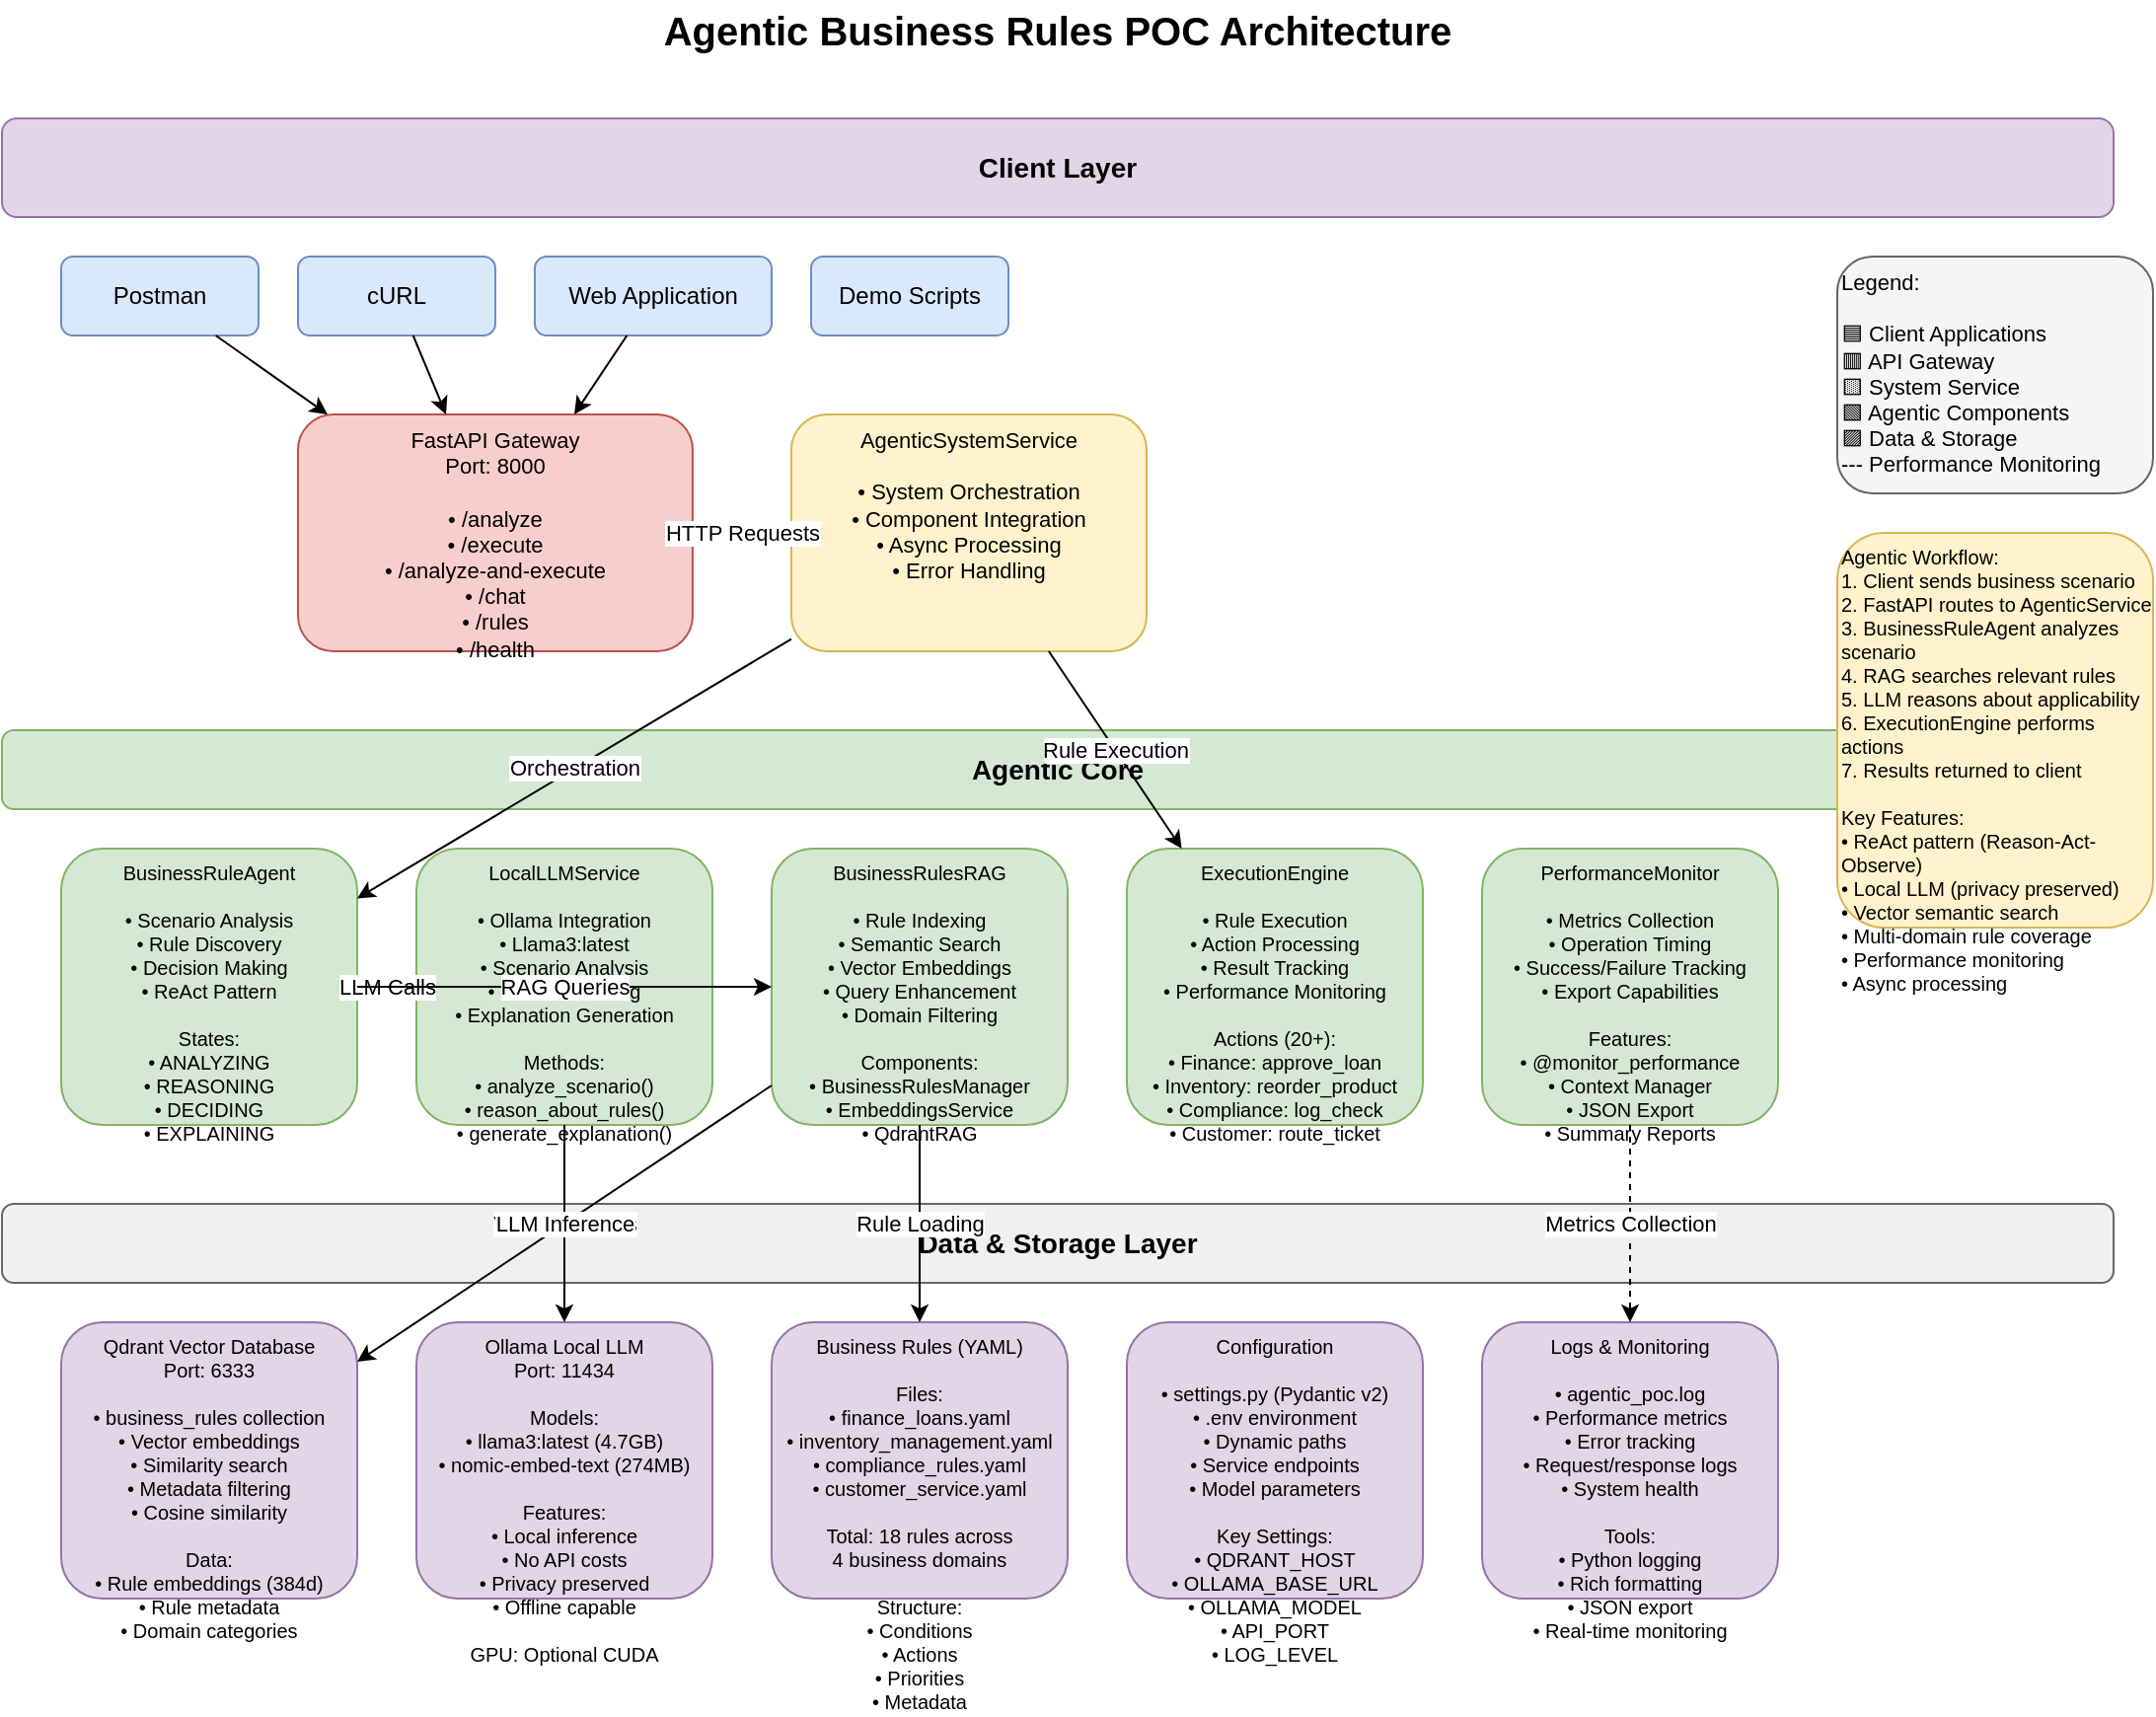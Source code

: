 <?xml version="1.0" encoding="UTF-8"?>
<mxfile version="24.7.8" type="device">
  <diagram name="Agentic Business Rules Architecture" id="agentic-poc">
    <mxGraphModel dx="1422" dy="794" grid="1" gridSize="10" guides="1" tooltips="1" connect="1" arrows="1" fold="1" page="1" pageScale="1" pageWidth="1169" pageHeight="827" math="0" shadow="0">
      <root>
        <mxCell id="0" />
        <mxCell id="1" parent="0" />
        
        <!-- Title -->
        <mxCell id="title" value="Agentic Business Rules POC Architecture" style="text;html=1;strokeColor=none;fillColor=none;align=center;verticalAlign=middle;whiteSpace=wrap;rounded=0;fontSize=20;fontStyle=1;" vertex="1" parent="1">
          <mxGeometry x="350" y="10" width="470" height="30" as="geometry" />
        </mxCell>
        
        <!-- Client Layer -->
        <mxCell id="client-layer" value="Client Layer" style="rounded=1;whiteSpace=wrap;html=1;fillColor=#e1d5e7;strokeColor=#9673a6;fontSize=14;fontStyle=1;" vertex="1" parent="1">
          <mxGeometry x="50" y="70" width="1070" height="50" as="geometry" />
        </mxCell>
        
        <!-- API Clients -->
        <mxCell id="postman" value="Postman" style="rounded=1;whiteSpace=wrap;html=1;fillColor=#dae8fc;strokeColor=#6c8ebf;" vertex="1" parent="1">
          <mxGeometry x="80" y="140" width="100" height="40" as="geometry" />
        </mxCell>
        
        <mxCell id="curl" value="cURL" style="rounded=1;whiteSpace=wrap;html=1;fillColor=#dae8fc;strokeColor=#6c8ebf;" vertex="1" parent="1">
          <mxGeometry x="200" y="140" width="100" height="40" as="geometry" />
        </mxCell>
        
        <mxCell id="web-app" value="Web Application" style="rounded=1;whiteSpace=wrap;html=1;fillColor=#dae8fc;strokeColor=#6c8ebf;" vertex="1" parent="1">
          <mxGeometry x="320" y="140" width="120" height="40" as="geometry" />
        </mxCell>
        
        <mxCell id="demo-script" value="Demo Scripts" style="rounded=1;whiteSpace=wrap;html=1;fillColor=#dae8fc;strokeColor=#6c8ebf;" vertex="1" parent="1">
          <mxGeometry x="460" y="140" width="100" height="40" as="geometry" />
        </mxCell>
        
        <!-- FastAPI Gateway -->
        <mxCell id="fastapi" value="FastAPI Gateway&#xa;Port: 8000&#xa;&#xa;• /analyze&#xa;• /execute&#xa;• /analyze-and-execute&#xa;• /chat&#xa;• /rules&#xa;• /health" style="rounded=1;whiteSpace=wrap;html=1;fillColor=#f8cecc;strokeColor=#b85450;fontSize=11;verticalAlign=top;" vertex="1" parent="1">
          <mxGeometry x="200" y="220" width="200" height="120" as="geometry" />
        </mxCell>
        
        <!-- AgenticSystemService -->
        <mxCell id="agentic-service" value="AgenticSystemService&#xa;&#xa;• System Orchestration&#xa;• Component Integration&#xa;• Async Processing&#xa;• Error Handling" style="rounded=1;whiteSpace=wrap;html=1;fillColor=#fff2cc;strokeColor=#d6b656;fontSize=11;verticalAlign=top;" vertex="1" parent="1">
          <mxGeometry x="450" y="220" width="180" height="120" as="geometry" />
        </mxCell>
        
        <!-- Core Agent Components -->
        <mxCell id="agent-layer" value="Agentic Core" style="rounded=1;whiteSpace=wrap;html=1;fillColor=#d5e8d4;strokeColor=#82b366;fontSize=14;fontStyle=1;" vertex="1" parent="1">
          <mxGeometry x="50" y="380" width="1070" height="40" as="geometry" />
        </mxCell>
        
        <!-- Business Rule Agent -->
        <mxCell id="business-agent" value="BusinessRuleAgent&#xa;&#xa;• Scenario Analysis&#xa;• Rule Discovery&#xa;• Decision Making&#xa;• ReAct Pattern&#xa;&#xa;States:&#xa;• ANALYZING&#xa;• REASONING&#xa;• DECIDING&#xa;• EXPLAINING" style="rounded=1;whiteSpace=wrap;html=1;fillColor=#d5e8d4;strokeColor=#82b366;fontSize=10;verticalAlign=top;" vertex="1" parent="1">
          <mxGeometry x="80" y="440" width="150" height="140" as="geometry" />
        </mxCell>
        
        <!-- LLM Service -->
        <mxCell id="llm-service" value="LocalLLMService&#xa;&#xa;• Ollama Integration&#xa;• Llama3:latest&#xa;• Scenario Analysis&#xa;• Rule Reasoning&#xa;• Explanation Generation&#xa;&#xa;Methods:&#xa;• analyze_scenario()&#xa;• reason_about_rules()&#xa;• generate_explanation()" style="rounded=1;whiteSpace=wrap;html=1;fillColor=#d5e8d4;strokeColor=#82b366;fontSize=10;verticalAlign=top;" vertex="1" parent="1">
          <mxGeometry x="260" y="440" width="150" height="140" as="geometry" />
        </mxCell>
        
        <!-- RAG Service -->
        <mxCell id="rag-service" value="BusinessRulesRAG&#xa;&#xa;• Rule Indexing&#xa;• Semantic Search&#xa;• Vector Embeddings&#xa;• Query Enhancement&#xa;• Domain Filtering&#xa;&#xa;Components:&#xa;• BusinessRulesManager&#xa;• EmbeddingsService&#xa;• QdrantRAG" style="rounded=1;whiteSpace=wrap;html=1;fillColor=#d5e8d4;strokeColor=#82b366;fontSize=10;verticalAlign=top;" vertex="1" parent="1">
          <mxGeometry x="440" y="440" width="150" height="140" as="geometry" />
        </mxCell>
        
        <!-- Execution Engine -->
        <mxCell id="execution-engine" value="ExecutionEngine&#xa;&#xa;• Rule Execution&#xa;• Action Processing&#xa;• Result Tracking&#xa;• Performance Monitoring&#xa;&#xa;Actions (20+):&#xa;• Finance: approve_loan&#xa;• Inventory: reorder_product&#xa;• Compliance: log_check&#xa;• Customer: route_ticket" style="rounded=1;whiteSpace=wrap;html=1;fillColor=#d5e8d4;strokeColor=#82b366;fontSize=10;verticalAlign=top;" vertex="1" parent="1">
          <mxGeometry x="620" y="440" width="150" height="140" as="geometry" />
        </mxCell>
        
        <!-- Performance Monitor -->
        <mxCell id="performance-monitor" value="PerformanceMonitor&#xa;&#xa;• Metrics Collection&#xa;• Operation Timing&#xa;• Success/Failure Tracking&#xa;• Export Capabilities&#xa;&#xa;Features:&#xa;• @monitor_performance&#xa;• Context Manager&#xa;• JSON Export&#xa;• Summary Reports" style="rounded=1;whiteSpace=wrap;html=1;fillColor=#d5e8d4;strokeColor=#82b366;fontSize=10;verticalAlign=top;" vertex="1" parent="1">
          <mxGeometry x="800" y="440" width="150" height="140" as="geometry" />
        </mxCell>
        
        <!-- Data Layer -->
        <mxCell id="data-layer" value="Data &amp; Storage Layer" style="rounded=1;whiteSpace=wrap;html=1;fillColor=#f0f0f0;strokeColor=#666666;fontSize=14;fontStyle=1;" vertex="1" parent="1">
          <mxGeometry x="50" y="620" width="1070" height="40" as="geometry" />
        </mxCell>
        
        <!-- Qdrant Vector DB -->
        <mxCell id="qdrant" value="Qdrant Vector Database&#xa;Port: 6333&#xa;&#xa;• business_rules collection&#xa;• Vector embeddings&#xa;• Similarity search&#xa;• Metadata filtering&#xa;• Cosine similarity&#xa;&#xa;Data:&#xa;• Rule embeddings (384d)&#xa;• Rule metadata&#xa;• Domain categories" style="rounded=1;whiteSpace=wrap;html=1;fillColor=#e1d5e7;strokeColor=#9673a6;fontSize=10;verticalAlign=top;" vertex="1" parent="1">
          <mxGeometry x="80" y="680" width="150" height="140" as="geometry" />
        </mxCell>
        
        <!-- Ollama LLM -->
        <mxCell id="ollama" value="Ollama Local LLM&#xa;Port: 11434&#xa;&#xa;Models:&#xa;• llama3:latest (4.7GB)&#xa;• nomic-embed-text (274MB)&#xa;&#xa;Features:&#xa;• Local inference&#xa;• No API costs&#xa;• Privacy preserved&#xa;• Offline capable&#xa;&#xa;GPU: Optional CUDA" style="rounded=1;whiteSpace=wrap;html=1;fillColor=#e1d5e7;strokeColor=#9673a6;fontSize=10;verticalAlign=top;" vertex="1" parent="1">
          <mxGeometry x="260" y="680" width="150" height="140" as="geometry" />
        </mxCell>
        
        <!-- Business Rules Files -->
        <mxCell id="business-rules" value="Business Rules (YAML)&#xa;&#xa;Files:&#xa;• finance_loans.yaml&#xa;• inventory_management.yaml&#xa;• compliance_rules.yaml&#xa;• customer_service.yaml&#xa;&#xa;Total: 18 rules across&#xa;4 business domains&#xa;&#xa;Structure:&#xa;• Conditions&#xa;• Actions&#xa;• Priorities&#xa;• Metadata" style="rounded=1;whiteSpace=wrap;html=1;fillColor=#e1d5e7;strokeColor=#9673a6;fontSize=10;verticalAlign=top;" vertex="1" parent="1">
          <mxGeometry x="440" y="680" width="150" height="140" as="geometry" />
        </mxCell>
        
        <!-- Configuration -->
        <mxCell id="config" value="Configuration&#xa;&#xa;• settings.py (Pydantic v2)&#xa;• .env environment&#xa;• Dynamic paths&#xa;• Service endpoints&#xa;• Model parameters&#xa;&#xa;Key Settings:&#xa;• QDRANT_HOST&#xa;• OLLAMA_BASE_URL&#xa;• OLLAMA_MODEL&#xa;• API_PORT&#xa;• LOG_LEVEL" style="rounded=1;whiteSpace=wrap;html=1;fillColor=#e1d5e7;strokeColor=#9673a6;fontSize=10;verticalAlign=top;" vertex="1" parent="1">
          <mxGeometry x="620" y="680" width="150" height="140" as="geometry" />
        </mxCell>
        
        <!-- Logs & Monitoring -->
        <mxCell id="logs" value="Logs &amp; Monitoring&#xa;&#xa;• agentic_poc.log&#xa;• Performance metrics&#xa;• Error tracking&#xa;• Request/response logs&#xa;• System health&#xa;&#xa;Tools:&#xa;• Python logging&#xa;• Rich formatting&#xa;• JSON export&#xa;• Real-time monitoring" style="rounded=1;whiteSpace=wrap;html=1;fillColor=#e1d5e7;strokeColor=#9673a6;fontSize=10;verticalAlign=top;" vertex="1" parent="1">
          <mxGeometry x="800" y="680" width="150" height="140" as="geometry" />
        </mxCell>
        
        <!-- Flow Arrows -->
        <!-- Client to FastAPI -->
        <mxCell id="arrow1" value="" style="endArrow=classic;html=1;rounded=0;" edge="1" parent="1" source="postman" target="fastapi">
          <mxGeometry width="50" height="50" relative="1" as="geometry">
            <mxPoint x="130" y="190" as="sourcePoint" />
            <mxPoint x="180" y="140" as="targetPoint" />
          </mxGeometry>
        </mxCell>
        
        <mxCell id="arrow2" value="" style="endArrow=classic;html=1;rounded=0;" edge="1" parent="1" source="curl" target="fastapi">
          <mxGeometry width="50" height="50" relative="1" as="geometry">
            <mxPoint x="250" y="190" as="sourcePoint" />
            <mxPoint x="300" y="140" as="targetPoint" />
          </mxGeometry>
        </mxCell>
        
        <mxCell id="arrow3" value="" style="endArrow=classic;html=1;rounded=0;" edge="1" parent="1" source="web-app" target="fastapi">
          <mxGeometry width="50" height="50" relative="1" as="geometry">
            <mxPoint x="380" y="190" as="sourcePoint" />
            <mxPoint x="350" y="220" as="targetPoint" />
          </mxGeometry>
        </mxCell>
        
        <!-- FastAPI to AgenticService -->
        <mxCell id="arrow4" value="HTTP Requests" style="endArrow=classic;html=1;rounded=0;" edge="1" parent="1" source="fastapi" target="agentic-service">
          <mxGeometry width="50" height="50" relative="1" as="geometry">
            <mxPoint x="410" y="280" as="sourcePoint" />
            <mxPoint x="440" y="280" as="targetPoint" />
          </mxGeometry>
        </mxCell>
        
        <!-- AgenticService to Agents -->
        <mxCell id="arrow5" value="Orchestration" style="endArrow=classic;html=1;rounded=0;" edge="1" parent="1" source="agentic-service" target="business-agent">
          <mxGeometry width="50" height="50" relative="1" as="geometry">
            <mxPoint x="450" y="350" as="sourcePoint" />
            <mxPoint x="200" y="440" as="targetPoint" />
          </mxGeometry>
        </mxCell>
        
        <mxCell id="arrow6" value="LLM Calls" style="endArrow=classic;html=1;rounded=0;" edge="1" parent="1" source="business-agent" target="llm-service">
          <mxGeometry width="50" height="50" relative="1" as="geometry">
            <mxPoint x="240" y="510" as="sourcePoint" />
            <mxPoint x="260" y="510" as="targetPoint" />
          </mxGeometry>
        </mxCell>
        
        <mxCell id="arrow7" value="RAG Queries" style="endArrow=classic;html=1;rounded=0;" edge="1" parent="1" source="business-agent" target="rag-service">
          <mxGeometry width="50" height="50" relative="1" as="geometry">
            <mxPoint x="240" y="510" as="sourcePoint" />
            <mxPoint x="440" y="510" as="targetPoint" />
          </mxGeometry>
        </mxCell>
        
        <mxCell id="arrow8" value="Rule Execution" style="endArrow=classic;html=1;rounded=0;" edge="1" parent="1" source="agentic-service" target="execution-engine">
          <mxGeometry width="50" height="50" relative="1" as="geometry">
            <mxPoint x="540" y="350" as="sourcePoint" />
            <mxPoint x="695" y="440" as="targetPoint" />
          </mxGeometry>
        </mxCell>
        
        <!-- Services to Data Layer -->
        <mxCell id="arrow9" value="Vector Queries" style="endArrow=classic;html=1;rounded=0;" edge="1" parent="1" source="rag-service" target="qdrant">
          <mxGeometry width="50" height="50" relative="1" as="geometry">
            <mxPoint x="440" y="590" as="sourcePoint" />
            <mxPoint x="200" y="680" as="targetPoint" />
          </mxGeometry>
        </mxCell>
        
        <mxCell id="arrow10" value="LLM Inference" style="endArrow=classic;html=1;rounded=0;" edge="1" parent="1" source="llm-service" target="ollama">
          <mxGeometry width="50" height="50" relative="1" as="geometry">
            <mxPoint x="335" y="590" as="sourcePoint" />
            <mxPoint x="335" y="680" as="targetPoint" />
          </mxGeometry>
        </mxCell>
        
        <mxCell id="arrow11" value="Rule Loading" style="endArrow=classic;html=1;rounded=0;" edge="1" parent="1" source="rag-service" target="business-rules">
          <mxGeometry width="50" height="50" relative="1" as="geometry">
            <mxPoint x="515" y="590" as="sourcePoint" />
            <mxPoint x="515" y="680" as="targetPoint" />
          </mxGeometry>
        </mxCell>
        
        <!-- Performance Monitoring -->
        <mxCell id="arrow12" value="Metrics Collection" style="endArrow=classic;html=1;rounded=0;dashed=1;" edge="1" parent="1" source="performance-monitor" target="logs">
          <mxGeometry width="50" height="50" relative="1" as="geometry">
            <mxPoint x="875" y="590" as="sourcePoint" />
            <mxPoint x="875" y="680" as="targetPoint" />
          </mxGeometry>
        </mxCell>
        
        <!-- Legend -->
        <mxCell id="legend" value="Legend:&#xa;&#xa;🟦 Client Applications&#xa;🟥 API Gateway&#xa;🟨 System Service&#xa;🟩 Agentic Components&#xa;🟪 Data &amp; Storage&#xa;--- Performance Monitoring" style="rounded=1;whiteSpace=wrap;html=1;fillColor=#f5f5f5;strokeColor=#666666;fontSize=11;verticalAlign=top;align=left;" vertex="1" parent="1">
          <mxGeometry x="980" y="140" width="160" height="120" as="geometry" />
        </mxCell>
        
        <!-- Agentic Flow Description -->
        <mxCell id="flow-desc" value="Agentic Workflow:&#xa;1. Client sends business scenario&#xa;2. FastAPI routes to AgenticService&#xa;3. BusinessRuleAgent analyzes scenario&#xa;4. RAG searches relevant rules&#xa;5. LLM reasons about applicability&#xa;6. ExecutionEngine performs actions&#xa;7. Results returned to client&#xa;&#xa;Key Features:&#xa;• ReAct pattern (Reason-Act-Observe)&#xa;• Local LLM (privacy preserved)&#xa;• Vector semantic search&#xa;• Multi-domain rule coverage&#xa;• Performance monitoring&#xa;• Async processing" style="rounded=1;whiteSpace=wrap;html=1;fillColor=#fff2cc;strokeColor=#d6b656;fontSize=10;verticalAlign=top;align=left;" vertex="1" parent="1">
          <mxGeometry x="980" y="280" width="160" height="200" as="geometry" />
        </mxCell>
        
      </root>
    </mxGraphModel>
  </diagram>
</mxfile>